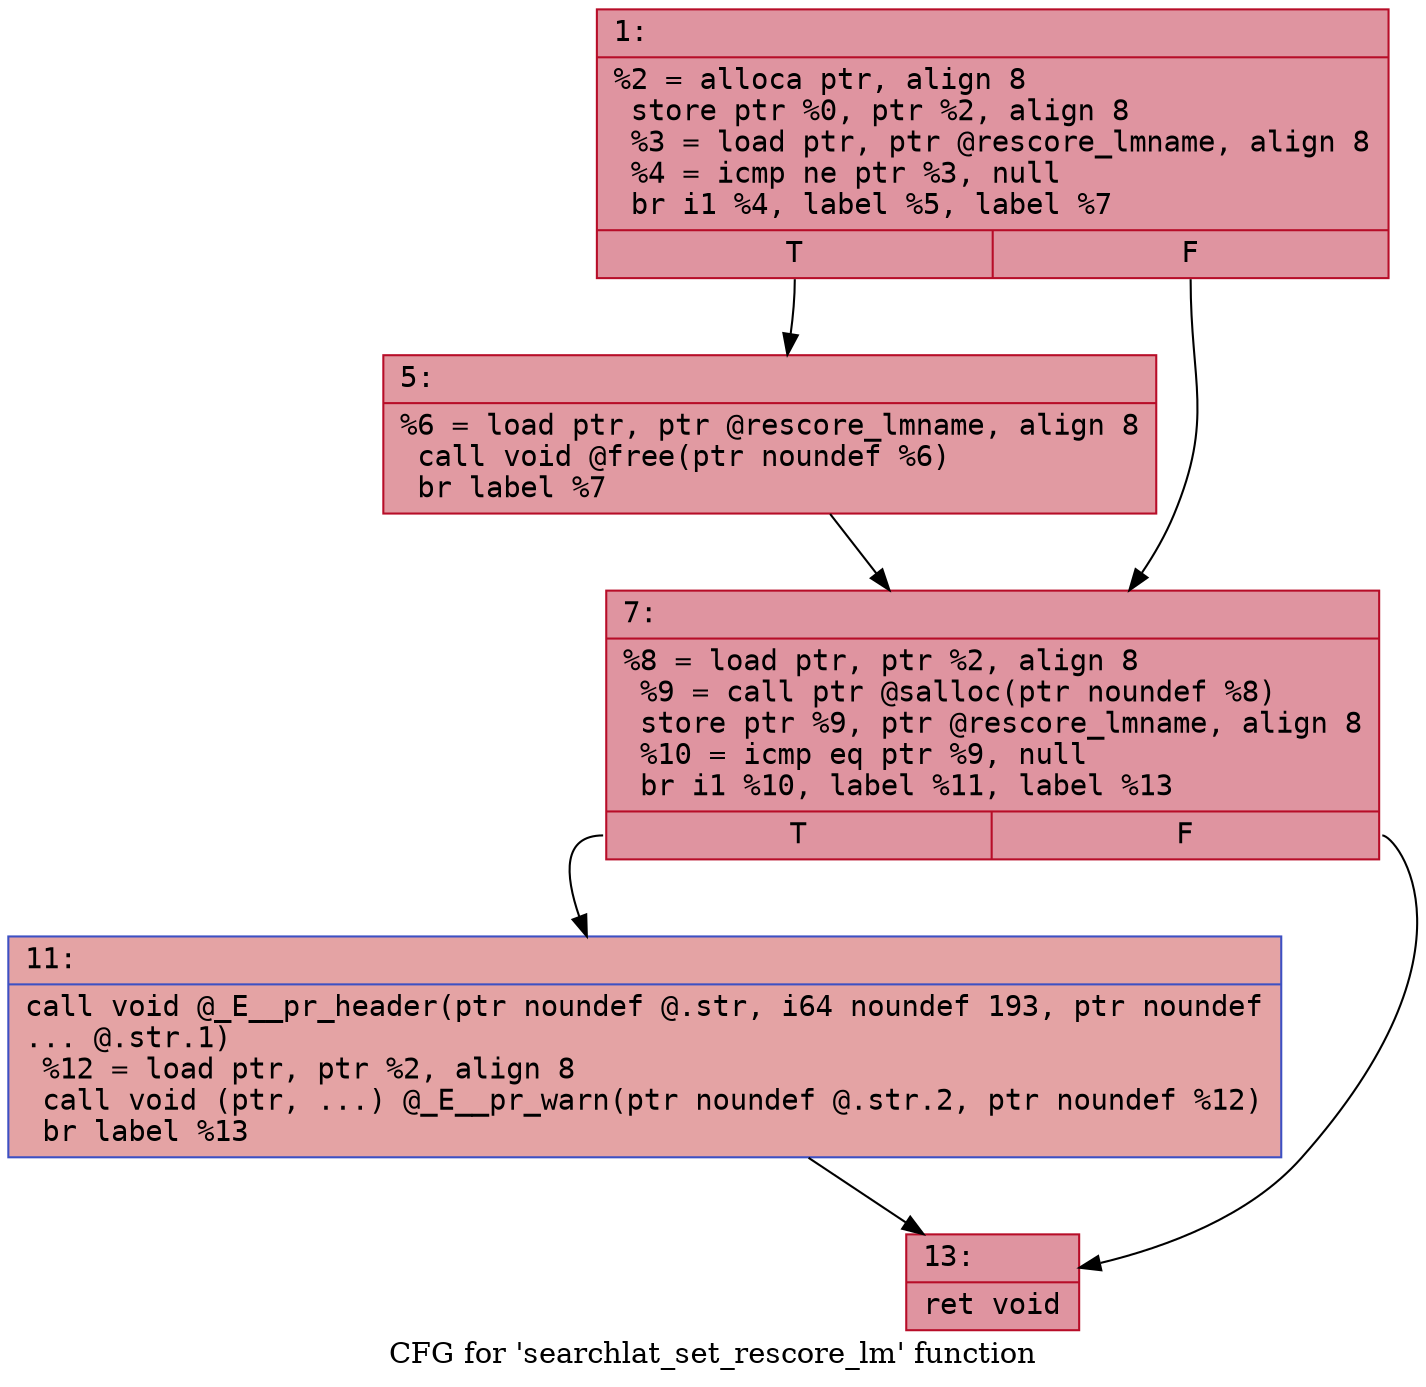 digraph "CFG for 'searchlat_set_rescore_lm' function" {
	label="CFG for 'searchlat_set_rescore_lm' function";

	Node0x600002ae85a0 [shape=record,color="#b70d28ff", style=filled, fillcolor="#b70d2870" fontname="Courier",label="{1:\l|  %2 = alloca ptr, align 8\l  store ptr %0, ptr %2, align 8\l  %3 = load ptr, ptr @rescore_lmname, align 8\l  %4 = icmp ne ptr %3, null\l  br i1 %4, label %5, label %7\l|{<s0>T|<s1>F}}"];
	Node0x600002ae85a0:s0 -> Node0x600002ae85f0[tooltip="1 -> 5\nProbability 62.50%" ];
	Node0x600002ae85a0:s1 -> Node0x600002ae8640[tooltip="1 -> 7\nProbability 37.50%" ];
	Node0x600002ae85f0 [shape=record,color="#b70d28ff", style=filled, fillcolor="#bb1b2c70" fontname="Courier",label="{5:\l|  %6 = load ptr, ptr @rescore_lmname, align 8\l  call void @free(ptr noundef %6)\l  br label %7\l}"];
	Node0x600002ae85f0 -> Node0x600002ae8640[tooltip="5 -> 7\nProbability 100.00%" ];
	Node0x600002ae8640 [shape=record,color="#b70d28ff", style=filled, fillcolor="#b70d2870" fontname="Courier",label="{7:\l|  %8 = load ptr, ptr %2, align 8\l  %9 = call ptr @salloc(ptr noundef %8)\l  store ptr %9, ptr @rescore_lmname, align 8\l  %10 = icmp eq ptr %9, null\l  br i1 %10, label %11, label %13\l|{<s0>T|<s1>F}}"];
	Node0x600002ae8640:s0 -> Node0x600002ae8690[tooltip="7 -> 11\nProbability 37.50%" ];
	Node0x600002ae8640:s1 -> Node0x600002ae86e0[tooltip="7 -> 13\nProbability 62.50%" ];
	Node0x600002ae8690 [shape=record,color="#3d50c3ff", style=filled, fillcolor="#c32e3170" fontname="Courier",label="{11:\l|  call void @_E__pr_header(ptr noundef @.str, i64 noundef 193, ptr noundef\l... @.str.1)\l  %12 = load ptr, ptr %2, align 8\l  call void (ptr, ...) @_E__pr_warn(ptr noundef @.str.2, ptr noundef %12)\l  br label %13\l}"];
	Node0x600002ae8690 -> Node0x600002ae86e0[tooltip="11 -> 13\nProbability 100.00%" ];
	Node0x600002ae86e0 [shape=record,color="#b70d28ff", style=filled, fillcolor="#b70d2870" fontname="Courier",label="{13:\l|  ret void\l}"];
}
